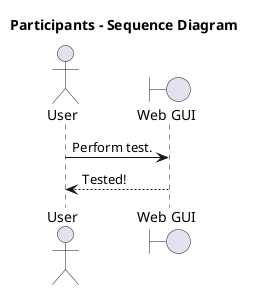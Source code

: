 @startuml

title "Participants - Sequence Diagram"

actor User
boundary "Web GUI" as GUI

User -> GUI: Perform test.
GUI --> User: Tested!

@enduml
